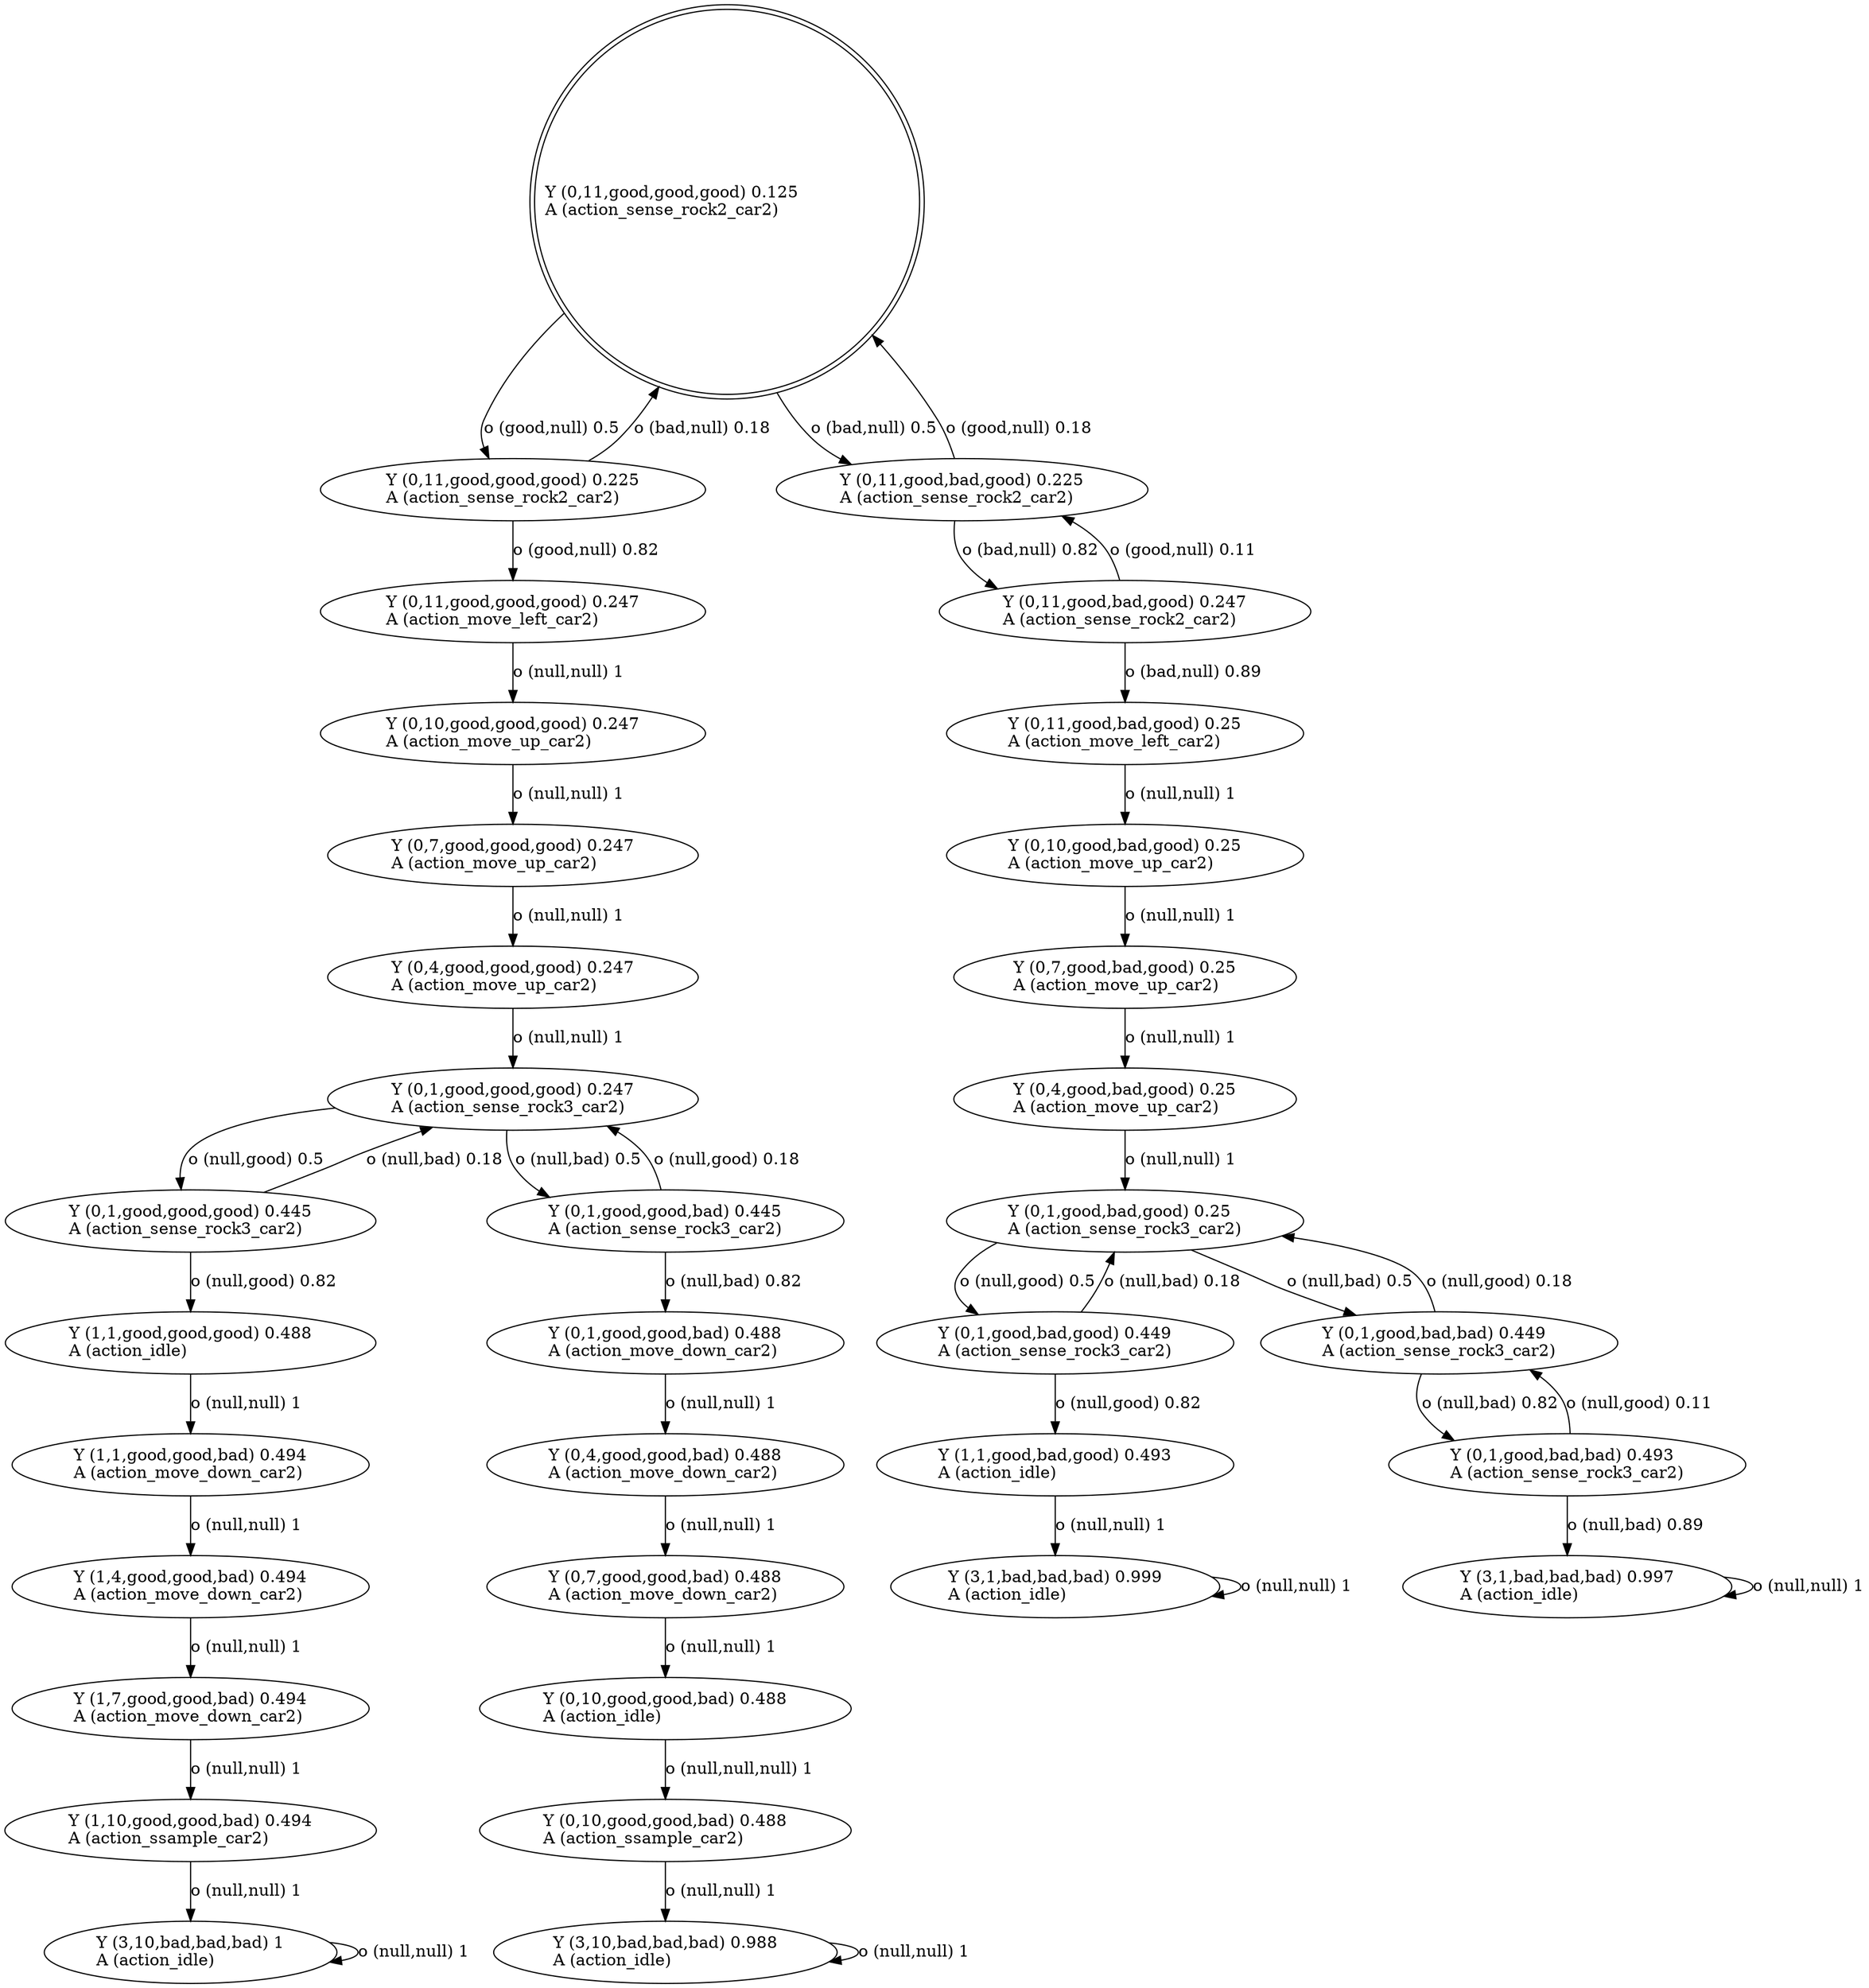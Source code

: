 digraph "G" {
root [label="Y (0,11,good,good,good) 0.125\lA (action_sense_rock2_car2)\l", labeljust="l", shape=doublecircle];
x0row5 [label="Y (0,11,good,good,good) 0.225\lA (action_sense_rock2_car2)\l"];
x0row6 [label="Y (0,11,good,bad,good) 0.225\lA (action_sense_rock2_car2)\l"];
x0row13 [label="Y (0,11,good,good,good) 0.247\lA (action_move_left_car2)\l"];
x0row18 [label="Y (0,10,good,good,good) 0.247\lA (action_move_up_car2)\l"];
x0row25 [label="Y (0,7,good,good,good) 0.247\lA (action_move_up_car2)\l"];
x0row33 [label="Y (0,4,good,good,good) 0.247\lA (action_move_up_car2)\l"];
x0row41 [label="Y (0,1,good,good,good) 0.247\lA (action_sense_rock3_car2)\l"];
x0row52 [label="Y (0,1,good,good,good) 0.445\lA (action_sense_rock3_car2)\l"];
x0row53 [label="Y (0,1,good,good,bad) 0.445\lA (action_sense_rock3_car2)\l"];
x0row61 [label="Y (1,1,good,good,good) 0.488\lA (action_idle)\l"];
x0row69 [label="Y (1,1,good,good,bad) 0.494\lA (action_move_down_car2)\l"];
x0row77 [label="Y (1,4,good,good,bad) 0.494\lA (action_move_down_car2)\l"];
x0row83 [label="Y (1,7,good,good,bad) 0.494\lA (action_move_down_car2)\l"];
x0row89 [label="Y (1,10,good,good,bad) 0.494\lA (action_ssample_car2)\l"];
x0row108 [label="Y (3,10,bad,bad,bad) 1\lA (action_idle)\l"];
x0row123 [label="Y (0,1,good,good,bad) 0.488\lA (action_move_down_car2)\l"];
x0row127 [label="Y (0,4,good,good,bad) 0.488\lA (action_move_down_car2)\l"];
x0row134 [label="Y (0,7,good,good,bad) 0.488\lA (action_move_down_car2)\l"];
x0row142 [label="Y (0,10,good,good,bad) 0.488\lA (action_ssample_car2)\l"];
x0row163 [label="Y (3,10,bad,bad,bad) 0.988\lA (action_idle)\l"];
x0row179 [label="Y (0,11,good,bad,good) 0.247\lA (action_sense_rock2_car2)\l"];
x0row186 [label="Y (0,11,good,bad,good) 0.25\lA (action_move_left_car2)\l"];
x0row191 [label="Y (0,10,good,bad,good) 0.25\lA (action_move_up_car2)\l"];
x0row198 [label="Y (0,7,good,bad,good) 0.25\lA (action_move_up_car2)\l"];
x0row205 [label="Y (0,4,good,bad,good) 0.25\lA (action_move_up_car2)\l"];
x0row213 [label="Y (0,1,good,bad,good) 0.25\lA (action_sense_rock3_car2)\l"];
x0row224 [label="Y (0,1,good,bad,good) 0.449\lA (action_sense_rock3_car2)\l"];
x0row225 [label="Y (0,1,good,bad,bad) 0.449\lA (action_sense_rock3_car2)\l"];
x0row233 [label="Y (1,1,good,bad,good) 0.493\lA (action_idle)\l"];
x0row258 [label="Y (3,1,bad,bad,bad) 0.999\lA (action_idle)\l"];
x0row276 [label="Y (0,1,good,bad,bad) 0.493\lA (action_sense_rock3_car2)\l"];
x0row293 [label="Y (3,1,bad,bad,bad) 0.997\lA (action_idle)\l"];
x0row142_noop_0 [label="Y (0,10,good,good,bad) 0.488\lA (action_idle)\l"];
root -> x0row5  [key=0, label="o (good,null) 0.5\l"];
root -> x0row6  [key=0, label="o (bad,null) 0.5\l"];
x0row5 -> x0row13  [key=0, label="o (good,null) 0.82\l"];
x0row5 -> root  [key=0, label="o (bad,null) 0.18\l"];
x0row6 -> root  [key=0, label="o (good,null) 0.18\l"];
x0row6 -> x0row179  [key=0, label="o (bad,null) 0.82\l"];
x0row13 -> x0row18  [key=0, label="o (null,null) 1\l"];
x0row18 -> x0row25  [key=0, label="o (null,null) 1\l"];
x0row25 -> x0row33  [key=0, label="o (null,null) 1\l"];
x0row33 -> x0row41  [key=0, label="o (null,null) 1\l"];
x0row41 -> x0row52  [key=0, label="o (null,good) 0.5\l"];
x0row41 -> x0row53  [key=0, label="o (null,bad) 0.5\l"];
x0row52 -> x0row41  [key=0, label="o (null,bad) 0.18\l"];
x0row52 -> x0row61  [key=0, label="o (null,good) 0.82\l"];
x0row53 -> x0row41  [key=0, label="o (null,good) 0.18\l"];
x0row53 -> x0row123  [key=0, label="o (null,bad) 0.82\l"];
x0row61 -> x0row69  [key=0, label="o (null,null) 1\l"];
x0row69 -> x0row77  [key=0, label="o (null,null) 1\l"];
x0row77 -> x0row83  [key=0, label="o (null,null) 1\l"];
x0row83 -> x0row89  [key=0, label="o (null,null) 1\l"];
x0row89 -> x0row108  [key=0, label="o (null,null) 1\l"];
x0row108 -> x0row108  [key=0, label="o (null,null) 1\l"];
x0row123 -> x0row127  [key=0, label="o (null,null) 1\l"];
x0row127 -> x0row134  [key=0, label="o (null,null) 1\l"];
x0row134 -> x0row142_noop_0  [key=0, label="o (null,null) 1\l"];
x0row142 -> x0row163  [key=0, label="o (null,null) 1\l"];
x0row163 -> x0row163  [key=0, label="o (null,null) 1\l"];
x0row179 -> x0row6  [key=0, label="o (good,null) 0.11\l"];
x0row179 -> x0row186  [key=0, label="o (bad,null) 0.89\l"];
x0row186 -> x0row191  [key=0, label="o (null,null) 1\l"];
x0row191 -> x0row198  [key=0, label="o (null,null) 1\l"];
x0row198 -> x0row205  [key=0, label="o (null,null) 1\l"];
x0row205 -> x0row213  [key=0, label="o (null,null) 1\l"];
x0row213 -> x0row224  [key=0, label="o (null,good) 0.5\l"];
x0row213 -> x0row225  [key=0, label="o (null,bad) 0.5\l"];
x0row224 -> x0row213  [key=0, label="o (null,bad) 0.18\l"];
x0row224 -> x0row233  [key=0, label="o (null,good) 0.82\l"];
x0row225 -> x0row213  [key=0, label="o (null,good) 0.18\l"];
x0row225 -> x0row276  [key=0, label="o (null,bad) 0.82\l"];
x0row233 -> x0row258  [key=0, label="o (null,null) 1\l"];
x0row258 -> x0row258  [key=0, label="o (null,null) 1\l"];
x0row276 -> x0row225  [key=0, label="o (null,good) 0.11\l"];
x0row276 -> x0row293  [key=0, label="o (null,bad) 0.89\l"];
x0row293 -> x0row293  [key=0, label="o (null,null) 1\l"];
x0row142_noop_0 -> x0row142  [key=0, label="o (null,null,null) 1\l"];
}
